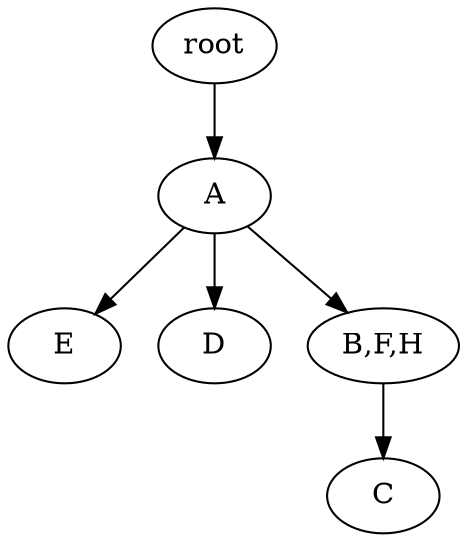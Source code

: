 strict digraph G {
	graph [name=G];
	0	 [label=root];
	1	 [label=A];
	0 -> 1;
	2	 [label=E];
	1 -> 2;
	3	 [label=D];
	1 -> 3;
	4	 [label="B,F,H"];
	1 -> 4;
	5	 [label=C];
	4 -> 5;
}
